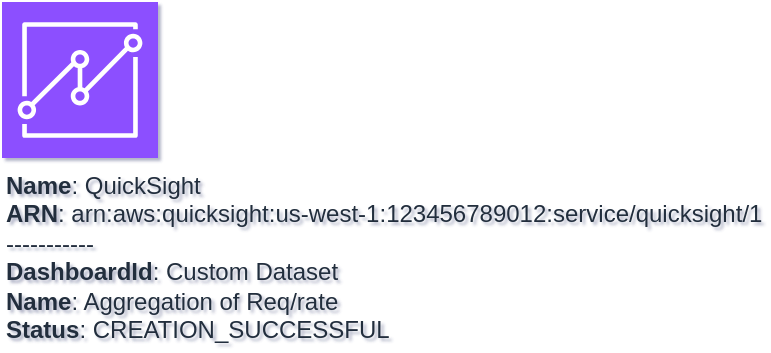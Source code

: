 <mxfile type="MultiCloud">
	<diagram id="diagram_1" name="AWS components">
		<mxGraphModel dx="1015" dy="661" grid="1" gridSize="10" guides="1" tooltips="1" connect="1" arrows="1" fold="1" page="1" pageScale="1" pageWidth="850" pageHeight="1100" math="0" shadow="1">
			<root>
				<mxCell id="0"/>
				<mxCell id="1" parent="0"/>
				<mxCell id="vertex:quicksight:arn:aws:quicksight:us-west-1:123456789012:service/quicksight/1" value="&lt;b&gt;Name&lt;/b&gt;: QuickSight&lt;BR&gt;&lt;b&gt;ARN&lt;/b&gt;: arn:aws:quicksight:us-west-1:123456789012:service/quicksight/1&lt;BR&gt;-----------&lt;BR&gt;&lt;b&gt;DashboardId&lt;/b&gt;: Custom Dataset&lt;BR&gt;&lt;b&gt;Name&lt;/b&gt;: Aggregation of Req/rate&lt;BR&gt;&lt;b&gt;Status&lt;/b&gt;: CREATION_SUCCESSFUL" style="sketch=0;outlineConnect=0;fontColor=#232F3E;fillColor=#8C4FFF;strokeColor=#ffffff;dashed=0;verticalLabelPosition=bottom;verticalAlign=top;align=left;html=1;fontSize=12;fontStyle=0;aspect=fixed;shape=mxgraph.aws4.resourceIcon;resIcon=mxgraph.aws4.quicksight;" parent="1" vertex="1">
					<mxGeometry width="78" height="78" as="geometry"/>
				</mxCell>
			</root>
		</mxGraphModel>
	</diagram>
</mxfile>